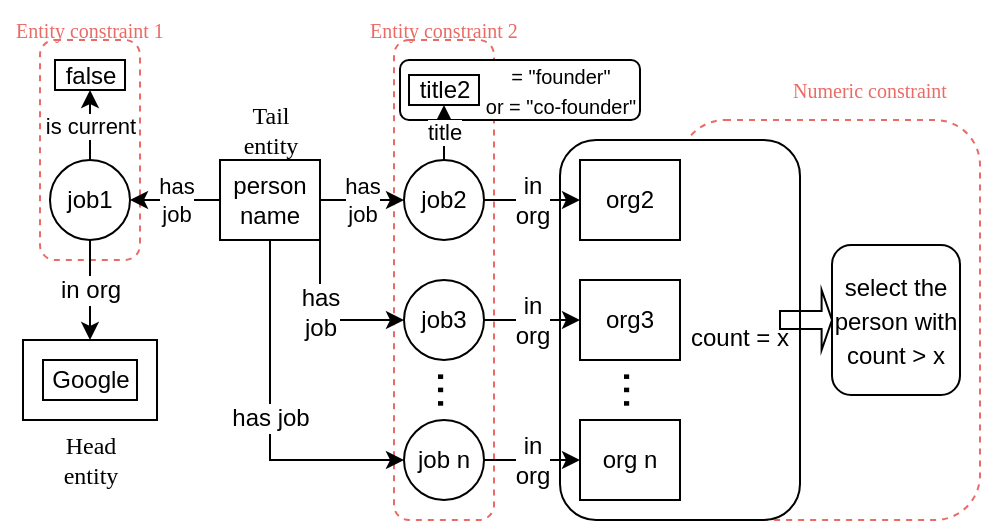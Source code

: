 <mxfile version="20.6.0" type="github">
  <diagram id="ldidZGyAPZVir1xh5pG7" name="Page-1">
    <mxGraphModel dx="619" dy="400" grid="1" gridSize="10" guides="1" tooltips="1" connect="1" arrows="1" fold="1" page="1" pageScale="1" pageWidth="850" pageHeight="1100" math="0" shadow="0">
      <root>
        <mxCell id="0" />
        <mxCell id="1" parent="0" />
        <mxCell id="S9HupeFHgvLmfnn3ni2o-51" value="" style="rounded=1;whiteSpace=wrap;html=1;fontFamily=Helvetica;fontSize=10;dashed=1;strokeColor=#EA6B66;" vertex="1" parent="1">
          <mxGeometry x="700" y="140" width="150" height="200" as="geometry" />
        </mxCell>
        <mxCell id="S9HupeFHgvLmfnn3ni2o-42" value="" style="rounded=1;whiteSpace=wrap;html=1;strokeColor=#000000;fontFamily=Helvetica;fontSize=24;fontColor=#000000;" vertex="1" parent="1">
          <mxGeometry x="640" y="150" width="120" height="190" as="geometry" />
        </mxCell>
        <mxCell id="S9HupeFHgvLmfnn3ni2o-27" value="" style="rounded=1;whiteSpace=wrap;html=1;fontFamily=Helvetica;fontSize=10;dashed=1;strokeColor=#EA6B66;" vertex="1" parent="1">
          <mxGeometry x="557" y="100" width="50" height="240" as="geometry" />
        </mxCell>
        <mxCell id="S9HupeFHgvLmfnn3ni2o-25" value="" style="rounded=1;whiteSpace=wrap;html=1;fontFamily=Helvetica;fontSize=10;dashed=1;strokeColor=#EA6B66;" vertex="1" parent="1">
          <mxGeometry x="380" y="100" width="50" height="110" as="geometry" />
        </mxCell>
        <mxCell id="S9HupeFHgvLmfnn3ni2o-23" value="" style="rounded=1;whiteSpace=wrap;html=1;fontFamily=Helvetica;" vertex="1" parent="1">
          <mxGeometry x="560" y="110" width="120" height="30" as="geometry" />
        </mxCell>
        <mxCell id="S9HupeFHgvLmfnn3ni2o-6" value="" style="verticalLabelPosition=bottom;verticalAlign=top;html=1;shape=mxgraph.basic.frame;dx=10;whiteSpace=wrap;fontSize=14;fontColor=#000000;" vertex="1" parent="1">
          <mxGeometry x="371.5" y="250" width="67" height="40" as="geometry" />
        </mxCell>
        <mxCell id="S9HupeFHgvLmfnn3ni2o-7" value="Google" style="text;html=1;align=center;verticalAlign=middle;resizable=0;points=[];autosize=1;strokeColor=none;fillColor=none;" vertex="1" parent="1">
          <mxGeometry x="375" y="255" width="60" height="30" as="geometry" />
        </mxCell>
        <mxCell id="S9HupeFHgvLmfnn3ni2o-8" value="&lt;font face=&quot;Times New Roman&quot;&gt;Head&lt;br&gt;entity&lt;/font&gt;" style="text;html=1;align=center;verticalAlign=middle;resizable=0;points=[];autosize=1;strokeColor=none;fillColor=none;" vertex="1" parent="1">
          <mxGeometry x="380" y="290" width="50" height="40" as="geometry" />
        </mxCell>
        <mxCell id="S9HupeFHgvLmfnn3ni2o-17" value="is current" style="edgeStyle=orthogonalEdgeStyle;rounded=0;orthogonalLoop=1;jettySize=auto;html=1;exitX=0.5;exitY=0;exitDx=0;exitDy=0;entryX=0.5;entryY=1;entryDx=0;entryDy=0;fontFamily=Helvetica;" edge="1" parent="1" source="S9HupeFHgvLmfnn3ni2o-10" target="S9HupeFHgvLmfnn3ni2o-16">
          <mxGeometry relative="1" as="geometry" />
        </mxCell>
        <mxCell id="S9HupeFHgvLmfnn3ni2o-48" value="in org" style="edgeStyle=orthogonalEdgeStyle;rounded=0;orthogonalLoop=1;jettySize=auto;html=1;exitX=0.5;exitY=1;exitDx=0;exitDy=0;entryX=0.5;entryY=0;entryDx=0;entryDy=0;entryPerimeter=0;fontFamily=Helvetica;fontSize=12;fontColor=#000000;" edge="1" parent="1" source="S9HupeFHgvLmfnn3ni2o-10" target="S9HupeFHgvLmfnn3ni2o-6">
          <mxGeometry relative="1" as="geometry" />
        </mxCell>
        <mxCell id="S9HupeFHgvLmfnn3ni2o-10" value="&lt;font face=&quot;Helvetica&quot;&gt;job1&lt;/font&gt;" style="ellipse;whiteSpace=wrap;html=1;fontFamily=Times New Roman;" vertex="1" parent="1">
          <mxGeometry x="385" y="160" width="40" height="40" as="geometry" />
        </mxCell>
        <mxCell id="S9HupeFHgvLmfnn3ni2o-14" value="has&lt;br&gt;job" style="edgeStyle=orthogonalEdgeStyle;rounded=0;orthogonalLoop=1;jettySize=auto;html=1;exitX=0;exitY=0.5;exitDx=0;exitDy=0;entryX=1;entryY=0.5;entryDx=0;entryDy=0;fontFamily=Helvetica;" edge="1" parent="1" source="S9HupeFHgvLmfnn3ni2o-13" target="S9HupeFHgvLmfnn3ni2o-10">
          <mxGeometry relative="1" as="geometry" />
        </mxCell>
        <mxCell id="S9HupeFHgvLmfnn3ni2o-19" value="has&lt;br&gt;job" style="edgeStyle=orthogonalEdgeStyle;rounded=0;orthogonalLoop=1;jettySize=auto;html=1;exitX=1;exitY=0.5;exitDx=0;exitDy=0;entryX=0;entryY=0.5;entryDx=0;entryDy=0;fontFamily=Helvetica;" edge="1" parent="1" source="S9HupeFHgvLmfnn3ni2o-13" target="S9HupeFHgvLmfnn3ni2o-18">
          <mxGeometry relative="1" as="geometry" />
        </mxCell>
        <mxCell id="S9HupeFHgvLmfnn3ni2o-33" value="has&lt;br&gt;job" style="edgeStyle=orthogonalEdgeStyle;rounded=0;orthogonalLoop=1;jettySize=auto;html=1;exitX=1;exitY=0.75;exitDx=0;exitDy=0;entryX=0;entryY=0.5;entryDx=0;entryDy=0;fontFamily=Helvetica;fontSize=12;fontColor=#000000;" edge="1" parent="1" source="S9HupeFHgvLmfnn3ni2o-13" target="S9HupeFHgvLmfnn3ni2o-32">
          <mxGeometry relative="1" as="geometry">
            <Array as="points">
              <mxPoint x="520" y="240" />
            </Array>
          </mxGeometry>
        </mxCell>
        <mxCell id="S9HupeFHgvLmfnn3ni2o-37" value="has job" style="edgeStyle=orthogonalEdgeStyle;rounded=0;orthogonalLoop=1;jettySize=auto;html=1;exitX=0.5;exitY=1;exitDx=0;exitDy=0;entryX=0;entryY=0.5;entryDx=0;entryDy=0;fontFamily=Helvetica;fontSize=12;fontColor=#000000;" edge="1" parent="1" source="S9HupeFHgvLmfnn3ni2o-13" target="S9HupeFHgvLmfnn3ni2o-36">
          <mxGeometry relative="1" as="geometry" />
        </mxCell>
        <mxCell id="S9HupeFHgvLmfnn3ni2o-13" value="person&lt;br&gt;name" style="rounded=0;whiteSpace=wrap;html=1;fontFamily=Helvetica;" vertex="1" parent="1">
          <mxGeometry x="470" y="160" width="50" height="40" as="geometry" />
        </mxCell>
        <mxCell id="S9HupeFHgvLmfnn3ni2o-15" value="&lt;font face=&quot;Times New Roman&quot;&gt;Tail&lt;br&gt;entity&lt;/font&gt;" style="text;html=1;align=center;verticalAlign=middle;resizable=0;points=[];autosize=1;strokeColor=none;fillColor=none;" vertex="1" parent="1">
          <mxGeometry x="470" y="125" width="50" height="40" as="geometry" />
        </mxCell>
        <mxCell id="S9HupeFHgvLmfnn3ni2o-16" value="false" style="rounded=0;whiteSpace=wrap;html=1;fontFamily=Helvetica;" vertex="1" parent="1">
          <mxGeometry x="387.5" y="110" width="35" height="15" as="geometry" />
        </mxCell>
        <mxCell id="S9HupeFHgvLmfnn3ni2o-22" value="title" style="edgeStyle=orthogonalEdgeStyle;rounded=0;orthogonalLoop=1;jettySize=auto;html=1;exitX=0.5;exitY=0;exitDx=0;exitDy=0;entryX=0.5;entryY=1;entryDx=0;entryDy=0;fontFamily=Helvetica;" edge="1" parent="1" source="S9HupeFHgvLmfnn3ni2o-18" target="S9HupeFHgvLmfnn3ni2o-20">
          <mxGeometry relative="1" as="geometry" />
        </mxCell>
        <mxCell id="S9HupeFHgvLmfnn3ni2o-31" value="&lt;font face=&quot;Helvetica&quot; style=&quot;font-size: 12px;&quot; color=&quot;#000000&quot;&gt;in&lt;br&gt;org&lt;/font&gt;" style="edgeStyle=orthogonalEdgeStyle;rounded=0;orthogonalLoop=1;jettySize=auto;html=1;exitX=1;exitY=0.5;exitDx=0;exitDy=0;entryX=0;entryY=0.5;entryDx=0;entryDy=0;fontFamily=Times New Roman;fontSize=10;fontColor=#EA6B66;" edge="1" parent="1" source="S9HupeFHgvLmfnn3ni2o-18" target="S9HupeFHgvLmfnn3ni2o-30">
          <mxGeometry relative="1" as="geometry" />
        </mxCell>
        <mxCell id="S9HupeFHgvLmfnn3ni2o-18" value="&lt;font face=&quot;Helvetica&quot;&gt;job2&lt;/font&gt;" style="ellipse;whiteSpace=wrap;html=1;fontFamily=Times New Roman;" vertex="1" parent="1">
          <mxGeometry x="562" y="160" width="40" height="40" as="geometry" />
        </mxCell>
        <mxCell id="S9HupeFHgvLmfnn3ni2o-20" value="title2" style="rounded=0;whiteSpace=wrap;html=1;fontFamily=Helvetica;" vertex="1" parent="1">
          <mxGeometry x="564.5" y="117.5" width="35" height="15" as="geometry" />
        </mxCell>
        <mxCell id="S9HupeFHgvLmfnn3ni2o-24" value="&lt;font style=&quot;font-size: 10px;&quot;&gt;= &quot;founder&quot;&lt;br&gt;or = &quot;co-founder&quot;&lt;/font&gt;" style="text;html=1;strokeColor=none;fillColor=none;align=center;verticalAlign=middle;whiteSpace=wrap;rounded=0;fontFamily=Helvetica;" vertex="1" parent="1">
          <mxGeometry x="599.5" y="110" width="80.5" height="30" as="geometry" />
        </mxCell>
        <mxCell id="S9HupeFHgvLmfnn3ni2o-26" value="&lt;font color=&quot;#ea6b66&quot; face=&quot;Times New Roman&quot;&gt;Entity constraint 1&lt;/font&gt;" style="text;html=1;strokeColor=none;fillColor=none;align=center;verticalAlign=middle;whiteSpace=wrap;rounded=0;dashed=1;fontFamily=Helvetica;fontSize=10;" vertex="1" parent="1">
          <mxGeometry x="360" y="80" width="90" height="30" as="geometry" />
        </mxCell>
        <mxCell id="S9HupeFHgvLmfnn3ni2o-29" value="&lt;font color=&quot;#ea6b66&quot; face=&quot;Times New Roman&quot;&gt;Entity constraint 2&lt;/font&gt;" style="text;html=1;strokeColor=none;fillColor=none;align=center;verticalAlign=middle;whiteSpace=wrap;rounded=0;dashed=1;fontFamily=Helvetica;fontSize=10;" vertex="1" parent="1">
          <mxGeometry x="537" y="80" width="90" height="30" as="geometry" />
        </mxCell>
        <mxCell id="S9HupeFHgvLmfnn3ni2o-30" value="org2" style="rounded=0;whiteSpace=wrap;html=1;fontFamily=Helvetica;" vertex="1" parent="1">
          <mxGeometry x="650" y="160" width="50" height="40" as="geometry" />
        </mxCell>
        <mxCell id="S9HupeFHgvLmfnn3ni2o-35" value="in&lt;br&gt;org" style="edgeStyle=orthogonalEdgeStyle;rounded=0;orthogonalLoop=1;jettySize=auto;html=1;exitX=1;exitY=0.5;exitDx=0;exitDy=0;entryX=0;entryY=0.5;entryDx=0;entryDy=0;fontFamily=Helvetica;fontSize=12;fontColor=#000000;" edge="1" parent="1" source="S9HupeFHgvLmfnn3ni2o-32" target="S9HupeFHgvLmfnn3ni2o-34">
          <mxGeometry relative="1" as="geometry" />
        </mxCell>
        <mxCell id="S9HupeFHgvLmfnn3ni2o-32" value="&lt;font face=&quot;Helvetica&quot;&gt;job3&lt;/font&gt;" style="ellipse;whiteSpace=wrap;html=1;fontFamily=Times New Roman;" vertex="1" parent="1">
          <mxGeometry x="562" y="220" width="40" height="40" as="geometry" />
        </mxCell>
        <mxCell id="S9HupeFHgvLmfnn3ni2o-34" value="org3" style="rounded=0;whiteSpace=wrap;html=1;fontFamily=Helvetica;" vertex="1" parent="1">
          <mxGeometry x="650" y="220" width="50" height="40" as="geometry" />
        </mxCell>
        <mxCell id="S9HupeFHgvLmfnn3ni2o-39" value="in&lt;br&gt;org" style="edgeStyle=orthogonalEdgeStyle;rounded=0;orthogonalLoop=1;jettySize=auto;html=1;exitX=1;exitY=0.5;exitDx=0;exitDy=0;entryX=0;entryY=0.5;entryDx=0;entryDy=0;fontFamily=Helvetica;fontSize=12;fontColor=#000000;" edge="1" parent="1" source="S9HupeFHgvLmfnn3ni2o-36" target="S9HupeFHgvLmfnn3ni2o-38">
          <mxGeometry relative="1" as="geometry" />
        </mxCell>
        <mxCell id="S9HupeFHgvLmfnn3ni2o-36" value="&lt;font face=&quot;Helvetica&quot;&gt;job n&lt;/font&gt;" style="ellipse;whiteSpace=wrap;html=1;fontFamily=Times New Roman;" vertex="1" parent="1">
          <mxGeometry x="562" y="290" width="40" height="40" as="geometry" />
        </mxCell>
        <mxCell id="S9HupeFHgvLmfnn3ni2o-38" value="org n" style="rounded=0;whiteSpace=wrap;html=1;fontFamily=Helvetica;" vertex="1" parent="1">
          <mxGeometry x="650" y="290" width="50" height="40" as="geometry" />
        </mxCell>
        <mxCell id="S9HupeFHgvLmfnn3ni2o-40" value="&lt;font style=&quot;font-size: 24px;&quot;&gt;...&lt;/font&gt;" style="text;html=1;strokeColor=none;fillColor=none;align=center;verticalAlign=middle;whiteSpace=wrap;rounded=0;dashed=1;fontFamily=Helvetica;fontSize=12;fontColor=#000000;rotation=90;" vertex="1" parent="1">
          <mxGeometry x="557" y="260" width="60" height="30" as="geometry" />
        </mxCell>
        <mxCell id="S9HupeFHgvLmfnn3ni2o-41" value="&lt;font style=&quot;font-size: 24px;&quot;&gt;...&lt;/font&gt;" style="text;html=1;strokeColor=none;fillColor=none;align=center;verticalAlign=middle;whiteSpace=wrap;rounded=0;dashed=1;fontFamily=Helvetica;fontSize=12;fontColor=#000000;rotation=90;" vertex="1" parent="1">
          <mxGeometry x="650" y="260" width="60" height="30" as="geometry" />
        </mxCell>
        <mxCell id="S9HupeFHgvLmfnn3ni2o-43" value="&lt;span style=&quot;font-size: 12px;&quot;&gt;count = x&lt;/span&gt;" style="text;html=1;strokeColor=none;fillColor=none;align=center;verticalAlign=middle;whiteSpace=wrap;rounded=0;fontFamily=Helvetica;fontSize=24;fontColor=#000000;" vertex="1" parent="1">
          <mxGeometry x="700" y="230" width="60" height="30" as="geometry" />
        </mxCell>
        <mxCell id="S9HupeFHgvLmfnn3ni2o-44" value="" style="shape=singleArrow;whiteSpace=wrap;html=1;fontSize=14;fontColor=#000000;fillColor=none;" vertex="1" parent="1">
          <mxGeometry x="750" y="225" width="26" height="30" as="geometry" />
        </mxCell>
        <mxCell id="S9HupeFHgvLmfnn3ni2o-45" value="&lt;font style=&quot;font-size: 12px;&quot;&gt;select the person with count &amp;gt; x&lt;/font&gt;" style="rounded=1;whiteSpace=wrap;html=1;fontSize=14;fontColor=#000000;fillColor=none;" vertex="1" parent="1">
          <mxGeometry x="776" y="202.5" width="64" height="75" as="geometry" />
        </mxCell>
        <mxCell id="S9HupeFHgvLmfnn3ni2o-52" value="&lt;font color=&quot;#ea6b66&quot; face=&quot;Times New Roman&quot;&gt;Numeric constraint&lt;/font&gt;" style="text;html=1;strokeColor=none;fillColor=none;align=center;verticalAlign=middle;whiteSpace=wrap;rounded=0;dashed=1;fontFamily=Helvetica;fontSize=10;" vertex="1" parent="1">
          <mxGeometry x="750" y="110" width="90" height="30" as="geometry" />
        </mxCell>
      </root>
    </mxGraphModel>
  </diagram>
</mxfile>
